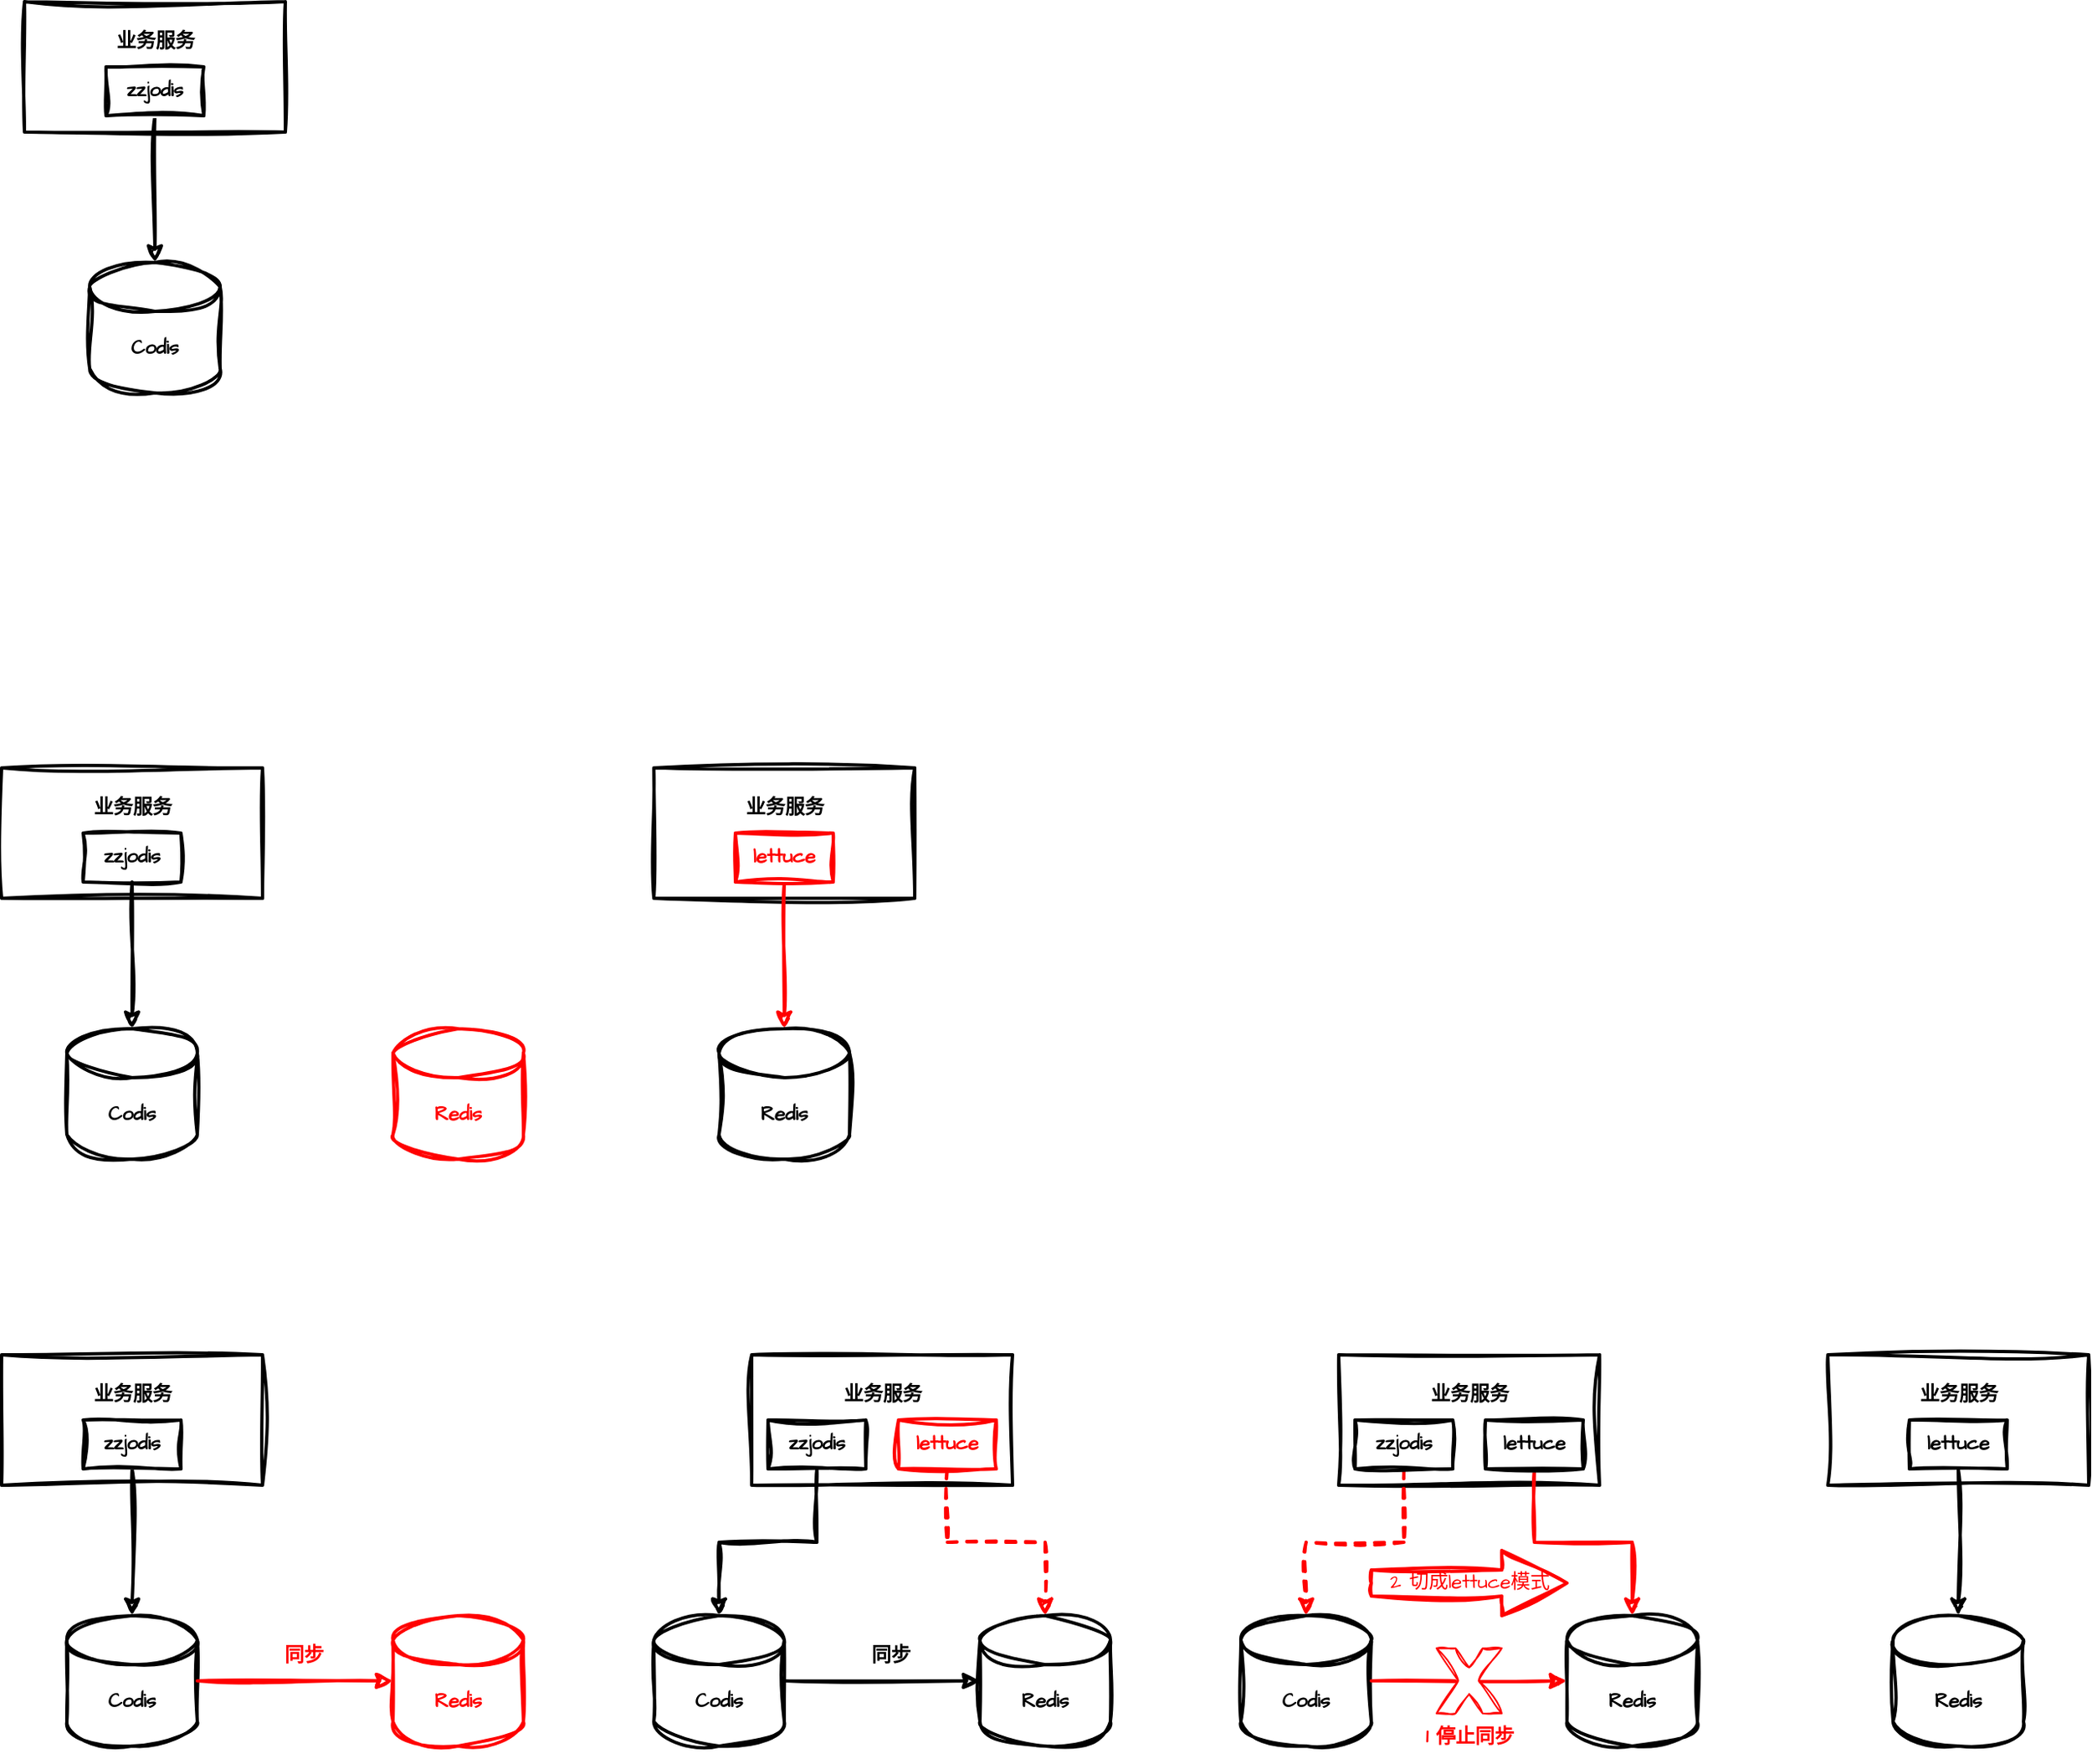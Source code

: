 <mxfile version="24.8.6">
  <diagram name="第 1 页" id="iTuly4HzKMFBhw6RQ6CH">
    <mxGraphModel dx="957" dy="1930" grid="1" gridSize="10" guides="1" tooltips="1" connect="1" arrows="1" fold="1" page="1" pageScale="1" pageWidth="827" pageHeight="1169" math="0" shadow="0">
      <root>
        <mxCell id="0" />
        <mxCell id="1" parent="0" />
        <mxCell id="lIwd8OMq5wrE3smnGBt2-1" value="" style="rounded=0;whiteSpace=wrap;html=1;sketch=1;hachureGap=4;jiggle=2;curveFitting=1;fontFamily=Architects Daughter;fontSource=https%3A%2F%2Ffonts.googleapis.com%2Fcss%3Ffamily%3DArchitects%2BDaughter;strokeWidth=2;" vertex="1" parent="1">
          <mxGeometry x="254" y="-270" width="160" height="80" as="geometry" />
        </mxCell>
        <mxCell id="lIwd8OMq5wrE3smnGBt2-4" style="edgeStyle=orthogonalEdgeStyle;rounded=0;sketch=1;hachureGap=4;jiggle=2;curveFitting=1;orthogonalLoop=1;jettySize=auto;html=1;exitX=0.5;exitY=1;exitDx=0;exitDy=0;fontFamily=Architects Daughter;fontSource=https%3A%2F%2Ffonts.googleapis.com%2Fcss%3Ffamily%3DArchitects%2BDaughter;strokeWidth=2;" edge="1" parent="1" source="lIwd8OMq5wrE3smnGBt2-2" target="lIwd8OMq5wrE3smnGBt2-3">
          <mxGeometry relative="1" as="geometry" />
        </mxCell>
        <mxCell id="lIwd8OMq5wrE3smnGBt2-2" value="&lt;b&gt;zzjodis&lt;/b&gt;" style="rounded=0;whiteSpace=wrap;html=1;sketch=1;hachureGap=4;jiggle=2;curveFitting=1;fontFamily=Architects Daughter;fontSource=https%3A%2F%2Ffonts.googleapis.com%2Fcss%3Ffamily%3DArchitects%2BDaughter;strokeWidth=2;" vertex="1" parent="1">
          <mxGeometry x="304" y="-230" width="60" height="30" as="geometry" />
        </mxCell>
        <mxCell id="lIwd8OMq5wrE3smnGBt2-3" value="&lt;b&gt;Codis&lt;/b&gt;" style="shape=cylinder3;whiteSpace=wrap;html=1;boundedLbl=1;backgroundOutline=1;size=15;sketch=1;hachureGap=4;jiggle=2;curveFitting=1;fontFamily=Architects Daughter;fontSource=https%3A%2F%2Ffonts.googleapis.com%2Fcss%3Ffamily%3DArchitects%2BDaughter;strokeWidth=2;" vertex="1" parent="1">
          <mxGeometry x="294" y="-110" width="80" height="80" as="geometry" />
        </mxCell>
        <mxCell id="lIwd8OMq5wrE3smnGBt2-5" value="&lt;b&gt;业务服务&lt;/b&gt;" style="text;html=1;align=center;verticalAlign=middle;resizable=0;points=[];autosize=1;strokeColor=none;fillColor=none;fontFamily=Architects Daughter;fontSource=https%3A%2F%2Ffonts.googleapis.com%2Fcss%3Ffamily%3DArchitects%2BDaughter;" vertex="1" parent="1">
          <mxGeometry x="299" y="-260" width="70" height="30" as="geometry" />
        </mxCell>
        <mxCell id="lIwd8OMq5wrE3smnGBt2-6" value="" style="rounded=0;whiteSpace=wrap;html=1;sketch=1;hachureGap=4;jiggle=2;curveFitting=1;fontFamily=Architects Daughter;fontSource=https%3A%2F%2Ffonts.googleapis.com%2Fcss%3Ffamily%3DArchitects%2BDaughter;strokeWidth=2;" vertex="1" parent="1">
          <mxGeometry x="240" y="560" width="160" height="80" as="geometry" />
        </mxCell>
        <mxCell id="lIwd8OMq5wrE3smnGBt2-7" style="edgeStyle=orthogonalEdgeStyle;rounded=0;sketch=1;hachureGap=4;jiggle=2;curveFitting=1;orthogonalLoop=1;jettySize=auto;html=1;exitX=0.5;exitY=1;exitDx=0;exitDy=0;fontFamily=Architects Daughter;fontSource=https%3A%2F%2Ffonts.googleapis.com%2Fcss%3Ffamily%3DArchitects%2BDaughter;strokeWidth=2;" edge="1" parent="1" source="lIwd8OMq5wrE3smnGBt2-8" target="lIwd8OMq5wrE3smnGBt2-9">
          <mxGeometry relative="1" as="geometry" />
        </mxCell>
        <mxCell id="lIwd8OMq5wrE3smnGBt2-8" value="&lt;b&gt;zzjodis&lt;/b&gt;" style="rounded=0;whiteSpace=wrap;html=1;sketch=1;hachureGap=4;jiggle=2;curveFitting=1;fontFamily=Architects Daughter;fontSource=https%3A%2F%2Ffonts.googleapis.com%2Fcss%3Ffamily%3DArchitects%2BDaughter;strokeWidth=2;" vertex="1" parent="1">
          <mxGeometry x="290" y="600" width="60" height="30" as="geometry" />
        </mxCell>
        <mxCell id="lIwd8OMq5wrE3smnGBt2-9" value="&lt;b&gt;Codis&lt;/b&gt;" style="shape=cylinder3;whiteSpace=wrap;html=1;boundedLbl=1;backgroundOutline=1;size=15;sketch=1;hachureGap=4;jiggle=2;curveFitting=1;fontFamily=Architects Daughter;fontSource=https%3A%2F%2Ffonts.googleapis.com%2Fcss%3Ffamily%3DArchitects%2BDaughter;strokeWidth=2;" vertex="1" parent="1">
          <mxGeometry x="280" y="720" width="80" height="80" as="geometry" />
        </mxCell>
        <mxCell id="lIwd8OMq5wrE3smnGBt2-10" value="&lt;b&gt;业务服务&lt;/b&gt;" style="text;html=1;align=center;verticalAlign=middle;resizable=0;points=[];autosize=1;strokeColor=none;fillColor=none;fontFamily=Architects Daughter;fontSource=https%3A%2F%2Ffonts.googleapis.com%2Fcss%3Ffamily%3DArchitects%2BDaughter;" vertex="1" parent="1">
          <mxGeometry x="285" y="570" width="70" height="30" as="geometry" />
        </mxCell>
        <mxCell id="lIwd8OMq5wrE3smnGBt2-11" value="&lt;b&gt;&lt;font color=&quot;#ff0000&quot;&gt;Redis&lt;/font&gt;&lt;/b&gt;" style="shape=cylinder3;whiteSpace=wrap;html=1;boundedLbl=1;backgroundOutline=1;size=15;sketch=1;hachureGap=4;jiggle=2;curveFitting=1;fontFamily=Architects Daughter;fontSource=https%3A%2F%2Ffonts.googleapis.com%2Fcss%3Ffamily%3DArchitects%2BDaughter;strokeWidth=2;strokeColor=#FF0000;" vertex="1" parent="1">
          <mxGeometry x="480" y="720" width="80" height="80" as="geometry" />
        </mxCell>
        <mxCell id="lIwd8OMq5wrE3smnGBt2-12" style="edgeStyle=orthogonalEdgeStyle;rounded=0;sketch=1;hachureGap=4;jiggle=2;curveFitting=1;orthogonalLoop=1;jettySize=auto;html=1;exitX=1;exitY=0.5;exitDx=0;exitDy=0;exitPerimeter=0;entryX=0;entryY=0.5;entryDx=0;entryDy=0;entryPerimeter=0;fontFamily=Architects Daughter;fontSource=https%3A%2F%2Ffonts.googleapis.com%2Fcss%3Ffamily%3DArchitects%2BDaughter;strokeWidth=2;strokeColor=#FF0000;" edge="1" parent="1" source="lIwd8OMq5wrE3smnGBt2-9" target="lIwd8OMq5wrE3smnGBt2-11">
          <mxGeometry relative="1" as="geometry" />
        </mxCell>
        <mxCell id="lIwd8OMq5wrE3smnGBt2-13" value="&lt;b&gt;&lt;font color=&quot;#ff0000&quot;&gt;同步&lt;/font&gt;&lt;/b&gt;" style="text;html=1;align=center;verticalAlign=middle;resizable=0;points=[];autosize=1;strokeColor=none;fillColor=none;fontFamily=Architects Daughter;fontSource=https%3A%2F%2Ffonts.googleapis.com%2Fcss%3Ffamily%3DArchitects%2BDaughter;" vertex="1" parent="1">
          <mxGeometry x="400" y="730" width="50" height="30" as="geometry" />
        </mxCell>
        <mxCell id="lIwd8OMq5wrE3smnGBt2-14" value="" style="rounded=0;whiteSpace=wrap;html=1;sketch=1;hachureGap=4;jiggle=2;curveFitting=1;fontFamily=Architects Daughter;fontSource=https%3A%2F%2Ffonts.googleapis.com%2Fcss%3Ffamily%3DArchitects%2BDaughter;strokeWidth=2;" vertex="1" parent="1">
          <mxGeometry x="700" y="560" width="160" height="80" as="geometry" />
        </mxCell>
        <mxCell id="lIwd8OMq5wrE3smnGBt2-15" style="edgeStyle=orthogonalEdgeStyle;rounded=0;sketch=1;hachureGap=4;jiggle=2;curveFitting=1;orthogonalLoop=1;jettySize=auto;html=1;exitX=0.5;exitY=1;exitDx=0;exitDy=0;fontFamily=Architects Daughter;fontSource=https%3A%2F%2Ffonts.googleapis.com%2Fcss%3Ffamily%3DArchitects%2BDaughter;strokeWidth=2;" edge="1" parent="1" source="lIwd8OMq5wrE3smnGBt2-16" target="lIwd8OMq5wrE3smnGBt2-17">
          <mxGeometry relative="1" as="geometry" />
        </mxCell>
        <mxCell id="lIwd8OMq5wrE3smnGBt2-16" value="&lt;b&gt;zzjodis&lt;/b&gt;" style="rounded=0;whiteSpace=wrap;html=1;sketch=1;hachureGap=4;jiggle=2;curveFitting=1;fontFamily=Architects Daughter;fontSource=https%3A%2F%2Ffonts.googleapis.com%2Fcss%3Ffamily%3DArchitects%2BDaughter;strokeWidth=2;" vertex="1" parent="1">
          <mxGeometry x="710" y="600" width="60" height="30" as="geometry" />
        </mxCell>
        <mxCell id="lIwd8OMq5wrE3smnGBt2-17" value="&lt;b&gt;Codis&lt;/b&gt;" style="shape=cylinder3;whiteSpace=wrap;html=1;boundedLbl=1;backgroundOutline=1;size=15;sketch=1;hachureGap=4;jiggle=2;curveFitting=1;fontFamily=Architects Daughter;fontSource=https%3A%2F%2Ffonts.googleapis.com%2Fcss%3Ffamily%3DArchitects%2BDaughter;strokeWidth=2;" vertex="1" parent="1">
          <mxGeometry x="640" y="720" width="80" height="80" as="geometry" />
        </mxCell>
        <mxCell id="lIwd8OMq5wrE3smnGBt2-18" value="&lt;b&gt;业务服务&lt;/b&gt;" style="text;html=1;align=center;verticalAlign=middle;resizable=0;points=[];autosize=1;strokeColor=none;fillColor=none;fontFamily=Architects Daughter;fontSource=https%3A%2F%2Ffonts.googleapis.com%2Fcss%3Ffamily%3DArchitects%2BDaughter;" vertex="1" parent="1">
          <mxGeometry x="745" y="570" width="70" height="30" as="geometry" />
        </mxCell>
        <mxCell id="lIwd8OMq5wrE3smnGBt2-19" value="&lt;b&gt;Redis&lt;/b&gt;" style="shape=cylinder3;whiteSpace=wrap;html=1;boundedLbl=1;backgroundOutline=1;size=15;sketch=1;hachureGap=4;jiggle=2;curveFitting=1;fontFamily=Architects Daughter;fontSource=https%3A%2F%2Ffonts.googleapis.com%2Fcss%3Ffamily%3DArchitects%2BDaughter;strokeWidth=2;" vertex="1" parent="1">
          <mxGeometry x="840" y="720" width="80" height="80" as="geometry" />
        </mxCell>
        <mxCell id="lIwd8OMq5wrE3smnGBt2-20" style="edgeStyle=orthogonalEdgeStyle;rounded=0;sketch=1;hachureGap=4;jiggle=2;curveFitting=1;orthogonalLoop=1;jettySize=auto;html=1;exitX=1;exitY=0.5;exitDx=0;exitDy=0;exitPerimeter=0;entryX=0;entryY=0.5;entryDx=0;entryDy=0;entryPerimeter=0;fontFamily=Architects Daughter;fontSource=https%3A%2F%2Ffonts.googleapis.com%2Fcss%3Ffamily%3DArchitects%2BDaughter;strokeWidth=2;strokeColor=#000000;" edge="1" parent="1" source="lIwd8OMq5wrE3smnGBt2-17" target="lIwd8OMq5wrE3smnGBt2-19">
          <mxGeometry relative="1" as="geometry" />
        </mxCell>
        <mxCell id="lIwd8OMq5wrE3smnGBt2-21" value="&lt;b&gt;同步&lt;/b&gt;" style="text;html=1;align=center;verticalAlign=middle;resizable=0;points=[];autosize=1;strokeColor=none;fillColor=none;fontFamily=Architects Daughter;fontSource=https%3A%2F%2Ffonts.googleapis.com%2Fcss%3Ffamily%3DArchitects%2BDaughter;" vertex="1" parent="1">
          <mxGeometry x="760" y="730" width="50" height="30" as="geometry" />
        </mxCell>
        <mxCell id="lIwd8OMq5wrE3smnGBt2-24" style="edgeStyle=orthogonalEdgeStyle;rounded=0;sketch=1;hachureGap=4;jiggle=2;curveFitting=1;orthogonalLoop=1;jettySize=auto;html=1;exitX=0.5;exitY=1;exitDx=0;exitDy=0;fontFamily=Architects Daughter;fontSource=https%3A%2F%2Ffonts.googleapis.com%2Fcss%3Ffamily%3DArchitects%2BDaughter;strokeWidth=2;dashed=1;strokeColor=#FF0000;" edge="1" parent="1" source="lIwd8OMq5wrE3smnGBt2-22" target="lIwd8OMq5wrE3smnGBt2-19">
          <mxGeometry relative="1" as="geometry" />
        </mxCell>
        <mxCell id="lIwd8OMq5wrE3smnGBt2-22" value="&lt;b&gt;&lt;font color=&quot;#ff0000&quot;&gt;lettuce&lt;/font&gt;&lt;/b&gt;" style="rounded=0;whiteSpace=wrap;html=1;sketch=1;hachureGap=4;jiggle=2;curveFitting=1;fontFamily=Architects Daughter;fontSource=https%3A%2F%2Ffonts.googleapis.com%2Fcss%3Ffamily%3DArchitects%2BDaughter;strokeWidth=2;strokeColor=#FF0000;" vertex="1" parent="1">
          <mxGeometry x="790" y="600" width="60" height="30" as="geometry" />
        </mxCell>
        <mxCell id="lIwd8OMq5wrE3smnGBt2-25" value="" style="rounded=0;whiteSpace=wrap;html=1;sketch=1;hachureGap=4;jiggle=2;curveFitting=1;fontFamily=Architects Daughter;fontSource=https%3A%2F%2Ffonts.googleapis.com%2Fcss%3Ffamily%3DArchitects%2BDaughter;strokeWidth=2;" vertex="1" parent="1">
          <mxGeometry x="1060" y="560" width="160" height="80" as="geometry" />
        </mxCell>
        <mxCell id="lIwd8OMq5wrE3smnGBt2-26" style="edgeStyle=orthogonalEdgeStyle;rounded=0;sketch=1;hachureGap=4;jiggle=2;curveFitting=1;orthogonalLoop=1;jettySize=auto;html=1;exitX=0.5;exitY=1;exitDx=0;exitDy=0;fontFamily=Architects Daughter;fontSource=https%3A%2F%2Ffonts.googleapis.com%2Fcss%3Ffamily%3DArchitects%2BDaughter;strokeWidth=2;dashed=1;strokeColor=#FF0000;" edge="1" parent="1" source="lIwd8OMq5wrE3smnGBt2-27" target="lIwd8OMq5wrE3smnGBt2-28">
          <mxGeometry relative="1" as="geometry" />
        </mxCell>
        <mxCell id="lIwd8OMq5wrE3smnGBt2-27" value="&lt;b&gt;zzjodis&lt;/b&gt;" style="rounded=0;whiteSpace=wrap;html=1;sketch=1;hachureGap=4;jiggle=2;curveFitting=1;fontFamily=Architects Daughter;fontSource=https%3A%2F%2Ffonts.googleapis.com%2Fcss%3Ffamily%3DArchitects%2BDaughter;strokeWidth=2;" vertex="1" parent="1">
          <mxGeometry x="1070" y="600" width="60" height="30" as="geometry" />
        </mxCell>
        <mxCell id="lIwd8OMq5wrE3smnGBt2-28" value="&lt;b&gt;Codis&lt;/b&gt;" style="shape=cylinder3;whiteSpace=wrap;html=1;boundedLbl=1;backgroundOutline=1;size=15;sketch=1;hachureGap=4;jiggle=2;curveFitting=1;fontFamily=Architects Daughter;fontSource=https%3A%2F%2Ffonts.googleapis.com%2Fcss%3Ffamily%3DArchitects%2BDaughter;strokeWidth=2;" vertex="1" parent="1">
          <mxGeometry x="1000" y="720" width="80" height="80" as="geometry" />
        </mxCell>
        <mxCell id="lIwd8OMq5wrE3smnGBt2-29" value="&lt;b&gt;业务服务&lt;/b&gt;" style="text;html=1;align=center;verticalAlign=middle;resizable=0;points=[];autosize=1;strokeColor=none;fillColor=none;fontFamily=Architects Daughter;fontSource=https%3A%2F%2Ffonts.googleapis.com%2Fcss%3Ffamily%3DArchitects%2BDaughter;" vertex="1" parent="1">
          <mxGeometry x="1105" y="570" width="70" height="30" as="geometry" />
        </mxCell>
        <mxCell id="lIwd8OMq5wrE3smnGBt2-30" value="&lt;b&gt;Redis&lt;/b&gt;" style="shape=cylinder3;whiteSpace=wrap;html=1;boundedLbl=1;backgroundOutline=1;size=15;sketch=1;hachureGap=4;jiggle=2;curveFitting=1;fontFamily=Architects Daughter;fontSource=https%3A%2F%2Ffonts.googleapis.com%2Fcss%3Ffamily%3DArchitects%2BDaughter;strokeWidth=2;" vertex="1" parent="1">
          <mxGeometry x="1200" y="720" width="80" height="80" as="geometry" />
        </mxCell>
        <mxCell id="lIwd8OMq5wrE3smnGBt2-31" style="edgeStyle=orthogonalEdgeStyle;rounded=0;sketch=1;hachureGap=4;jiggle=2;curveFitting=1;orthogonalLoop=1;jettySize=auto;html=1;exitX=1;exitY=0.5;exitDx=0;exitDy=0;exitPerimeter=0;entryX=0;entryY=0.5;entryDx=0;entryDy=0;entryPerimeter=0;fontFamily=Architects Daughter;fontSource=https%3A%2F%2Ffonts.googleapis.com%2Fcss%3Ffamily%3DArchitects%2BDaughter;strokeWidth=2;strokeColor=#FF0000;" edge="1" parent="1" source="lIwd8OMq5wrE3smnGBt2-28" target="lIwd8OMq5wrE3smnGBt2-30">
          <mxGeometry relative="1" as="geometry" />
        </mxCell>
        <mxCell id="lIwd8OMq5wrE3smnGBt2-32" value="&lt;b&gt;&lt;font color=&quot;#ff0000&quot;&gt;1 停止同步&lt;/font&gt;&lt;/b&gt;" style="text;html=1;align=center;verticalAlign=middle;resizable=0;points=[];autosize=1;strokeColor=none;fillColor=none;fontFamily=Architects Daughter;fontSource=https%3A%2F%2Ffonts.googleapis.com%2Fcss%3Ffamily%3DArchitects%2BDaughter;" vertex="1" parent="1">
          <mxGeometry x="1100" y="780" width="80" height="30" as="geometry" />
        </mxCell>
        <mxCell id="lIwd8OMq5wrE3smnGBt2-33" style="edgeStyle=orthogonalEdgeStyle;rounded=0;sketch=1;hachureGap=4;jiggle=2;curveFitting=1;orthogonalLoop=1;jettySize=auto;html=1;exitX=0.5;exitY=1;exitDx=0;exitDy=0;fontFamily=Architects Daughter;fontSource=https%3A%2F%2Ffonts.googleapis.com%2Fcss%3Ffamily%3DArchitects%2BDaughter;strokeWidth=2;strokeColor=#FF0000;" edge="1" parent="1" source="lIwd8OMq5wrE3smnGBt2-34" target="lIwd8OMq5wrE3smnGBt2-30">
          <mxGeometry relative="1" as="geometry" />
        </mxCell>
        <mxCell id="lIwd8OMq5wrE3smnGBt2-34" value="&lt;b&gt;lettuce&lt;/b&gt;" style="rounded=0;whiteSpace=wrap;html=1;sketch=1;hachureGap=4;jiggle=2;curveFitting=1;fontFamily=Architects Daughter;fontSource=https%3A%2F%2Ffonts.googleapis.com%2Fcss%3Ffamily%3DArchitects%2BDaughter;strokeWidth=2;strokeColor=#000000;" vertex="1" parent="1">
          <mxGeometry x="1150" y="600" width="60" height="30" as="geometry" />
        </mxCell>
        <mxCell id="lIwd8OMq5wrE3smnGBt2-35" value="" style="verticalLabelPosition=bottom;verticalAlign=top;html=1;shape=mxgraph.basic.x;sketch=1;hachureGap=4;jiggle=2;curveFitting=1;fontFamily=Architects Daughter;fontSource=https%3A%2F%2Ffonts.googleapis.com%2Fcss%3Ffamily%3DArchitects%2BDaughter;strokeColor=#FF0000;" vertex="1" parent="1">
          <mxGeometry x="1120" y="740" width="40" height="40" as="geometry" />
        </mxCell>
        <mxCell id="lIwd8OMq5wrE3smnGBt2-38" value="&lt;font color=&quot;#ff0000&quot;&gt;2 切成lettuce模式&lt;/font&gt;" style="html=1;shadow=0;dashed=0;align=center;verticalAlign=middle;shape=mxgraph.arrows2.arrow;dy=0.6;dx=40;notch=0;sketch=1;hachureGap=4;jiggle=2;curveFitting=1;fontFamily=Architects Daughter;fontSource=https%3A%2F%2Ffonts.googleapis.com%2Fcss%3Ffamily%3DArchitects%2BDaughter;strokeWidth=2;strokeColor=#FF0000;" vertex="1" parent="1">
          <mxGeometry x="1080" y="680" width="120" height="40" as="geometry" />
        </mxCell>
        <mxCell id="lIwd8OMq5wrE3smnGBt2-39" value="" style="rounded=0;whiteSpace=wrap;html=1;sketch=1;hachureGap=4;jiggle=2;curveFitting=1;fontFamily=Architects Daughter;fontSource=https%3A%2F%2Ffonts.googleapis.com%2Fcss%3Ffamily%3DArchitects%2BDaughter;strokeWidth=2;" vertex="1" parent="1">
          <mxGeometry x="1360" y="560" width="160" height="80" as="geometry" />
        </mxCell>
        <mxCell id="lIwd8OMq5wrE3smnGBt2-43" value="&lt;b&gt;业务服务&lt;/b&gt;" style="text;html=1;align=center;verticalAlign=middle;resizable=0;points=[];autosize=1;strokeColor=none;fillColor=none;fontFamily=Architects Daughter;fontSource=https%3A%2F%2Ffonts.googleapis.com%2Fcss%3Ffamily%3DArchitects%2BDaughter;" vertex="1" parent="1">
          <mxGeometry x="1405" y="570" width="70" height="30" as="geometry" />
        </mxCell>
        <mxCell id="lIwd8OMq5wrE3smnGBt2-44" value="&lt;b&gt;Redis&lt;/b&gt;" style="shape=cylinder3;whiteSpace=wrap;html=1;boundedLbl=1;backgroundOutline=1;size=15;sketch=1;hachureGap=4;jiggle=2;curveFitting=1;fontFamily=Architects Daughter;fontSource=https%3A%2F%2Ffonts.googleapis.com%2Fcss%3Ffamily%3DArchitects%2BDaughter;strokeWidth=2;" vertex="1" parent="1">
          <mxGeometry x="1400" y="720" width="80" height="80" as="geometry" />
        </mxCell>
        <mxCell id="lIwd8OMq5wrE3smnGBt2-47" style="edgeStyle=orthogonalEdgeStyle;rounded=0;sketch=1;hachureGap=4;jiggle=2;curveFitting=1;orthogonalLoop=1;jettySize=auto;html=1;exitX=0.5;exitY=1;exitDx=0;exitDy=0;fontFamily=Architects Daughter;fontSource=https%3A%2F%2Ffonts.googleapis.com%2Fcss%3Ffamily%3DArchitects%2BDaughter;strokeWidth=2;strokeColor=#000000;" edge="1" parent="1" source="lIwd8OMq5wrE3smnGBt2-48" target="lIwd8OMq5wrE3smnGBt2-44">
          <mxGeometry relative="1" as="geometry" />
        </mxCell>
        <mxCell id="lIwd8OMq5wrE3smnGBt2-48" value="&lt;b&gt;lettuce&lt;/b&gt;" style="rounded=0;whiteSpace=wrap;html=1;sketch=1;hachureGap=4;jiggle=2;curveFitting=1;fontFamily=Architects Daughter;fontSource=https%3A%2F%2Ffonts.googleapis.com%2Fcss%3Ffamily%3DArchitects%2BDaughter;strokeWidth=2;strokeColor=#000000;" vertex="1" parent="1">
          <mxGeometry x="1410" y="600" width="60" height="30" as="geometry" />
        </mxCell>
        <mxCell id="lIwd8OMq5wrE3smnGBt2-51" value="" style="rounded=0;whiteSpace=wrap;html=1;sketch=1;hachureGap=4;jiggle=2;curveFitting=1;fontFamily=Architects Daughter;fontSource=https%3A%2F%2Ffonts.googleapis.com%2Fcss%3Ffamily%3DArchitects%2BDaughter;strokeWidth=2;" vertex="1" parent="1">
          <mxGeometry x="240" y="200" width="160" height="80" as="geometry" />
        </mxCell>
        <mxCell id="lIwd8OMq5wrE3smnGBt2-52" style="edgeStyle=orthogonalEdgeStyle;rounded=0;sketch=1;hachureGap=4;jiggle=2;curveFitting=1;orthogonalLoop=1;jettySize=auto;html=1;exitX=0.5;exitY=1;exitDx=0;exitDy=0;fontFamily=Architects Daughter;fontSource=https%3A%2F%2Ffonts.googleapis.com%2Fcss%3Ffamily%3DArchitects%2BDaughter;strokeWidth=2;" edge="1" parent="1" source="lIwd8OMq5wrE3smnGBt2-53" target="lIwd8OMq5wrE3smnGBt2-54">
          <mxGeometry relative="1" as="geometry" />
        </mxCell>
        <mxCell id="lIwd8OMq5wrE3smnGBt2-53" value="&lt;b&gt;zzjodis&lt;/b&gt;" style="rounded=0;whiteSpace=wrap;html=1;sketch=1;hachureGap=4;jiggle=2;curveFitting=1;fontFamily=Architects Daughter;fontSource=https%3A%2F%2Ffonts.googleapis.com%2Fcss%3Ffamily%3DArchitects%2BDaughter;strokeWidth=2;" vertex="1" parent="1">
          <mxGeometry x="290" y="240" width="60" height="30" as="geometry" />
        </mxCell>
        <mxCell id="lIwd8OMq5wrE3smnGBt2-54" value="&lt;b&gt;Codis&lt;/b&gt;" style="shape=cylinder3;whiteSpace=wrap;html=1;boundedLbl=1;backgroundOutline=1;size=15;sketch=1;hachureGap=4;jiggle=2;curveFitting=1;fontFamily=Architects Daughter;fontSource=https%3A%2F%2Ffonts.googleapis.com%2Fcss%3Ffamily%3DArchitects%2BDaughter;strokeWidth=2;" vertex="1" parent="1">
          <mxGeometry x="280" y="360" width="80" height="80" as="geometry" />
        </mxCell>
        <mxCell id="lIwd8OMq5wrE3smnGBt2-55" value="&lt;b&gt;业务服务&lt;/b&gt;" style="text;html=1;align=center;verticalAlign=middle;resizable=0;points=[];autosize=1;strokeColor=none;fillColor=none;fontFamily=Architects Daughter;fontSource=https%3A%2F%2Ffonts.googleapis.com%2Fcss%3Ffamily%3DArchitects%2BDaughter;" vertex="1" parent="1">
          <mxGeometry x="285" y="210" width="70" height="30" as="geometry" />
        </mxCell>
        <mxCell id="lIwd8OMq5wrE3smnGBt2-56" value="&lt;b&gt;&lt;font color=&quot;#ff0000&quot;&gt;Redis&lt;/font&gt;&lt;/b&gt;" style="shape=cylinder3;whiteSpace=wrap;html=1;boundedLbl=1;backgroundOutline=1;size=15;sketch=1;hachureGap=4;jiggle=2;curveFitting=1;fontFamily=Architects Daughter;fontSource=https%3A%2F%2Ffonts.googleapis.com%2Fcss%3Ffamily%3DArchitects%2BDaughter;strokeWidth=2;strokeColor=#FF0000;" vertex="1" parent="1">
          <mxGeometry x="480" y="360" width="80" height="80" as="geometry" />
        </mxCell>
        <mxCell id="lIwd8OMq5wrE3smnGBt2-59" value="" style="rounded=0;whiteSpace=wrap;html=1;sketch=1;hachureGap=4;jiggle=2;curveFitting=1;fontFamily=Architects Daughter;fontSource=https%3A%2F%2Ffonts.googleapis.com%2Fcss%3Ffamily%3DArchitects%2BDaughter;strokeWidth=2;" vertex="1" parent="1">
          <mxGeometry x="640" y="200" width="160" height="80" as="geometry" />
        </mxCell>
        <mxCell id="lIwd8OMq5wrE3smnGBt2-60" value="&lt;b&gt;业务服务&lt;/b&gt;" style="text;html=1;align=center;verticalAlign=middle;resizable=0;points=[];autosize=1;strokeColor=none;fillColor=none;fontFamily=Architects Daughter;fontSource=https%3A%2F%2Ffonts.googleapis.com%2Fcss%3Ffamily%3DArchitects%2BDaughter;" vertex="1" parent="1">
          <mxGeometry x="685" y="210" width="70" height="30" as="geometry" />
        </mxCell>
        <mxCell id="lIwd8OMq5wrE3smnGBt2-61" value="&lt;b&gt;Redis&lt;/b&gt;" style="shape=cylinder3;whiteSpace=wrap;html=1;boundedLbl=1;backgroundOutline=1;size=15;sketch=1;hachureGap=4;jiggle=2;curveFitting=1;fontFamily=Architects Daughter;fontSource=https%3A%2F%2Ffonts.googleapis.com%2Fcss%3Ffamily%3DArchitects%2BDaughter;strokeWidth=2;" vertex="1" parent="1">
          <mxGeometry x="680" y="360" width="80" height="80" as="geometry" />
        </mxCell>
        <mxCell id="lIwd8OMq5wrE3smnGBt2-62" style="edgeStyle=orthogonalEdgeStyle;rounded=0;sketch=1;hachureGap=4;jiggle=2;curveFitting=1;orthogonalLoop=1;jettySize=auto;html=1;exitX=0.5;exitY=1;exitDx=0;exitDy=0;fontFamily=Architects Daughter;fontSource=https%3A%2F%2Ffonts.googleapis.com%2Fcss%3Ffamily%3DArchitects%2BDaughter;strokeWidth=2;strokeColor=#FF0000;" edge="1" parent="1" source="lIwd8OMq5wrE3smnGBt2-63" target="lIwd8OMq5wrE3smnGBt2-61">
          <mxGeometry relative="1" as="geometry" />
        </mxCell>
        <mxCell id="lIwd8OMq5wrE3smnGBt2-63" value="&lt;b&gt;&lt;font color=&quot;#ff0000&quot;&gt;lettuce&lt;/font&gt;&lt;/b&gt;" style="rounded=0;whiteSpace=wrap;html=1;sketch=1;hachureGap=4;jiggle=2;curveFitting=1;fontFamily=Architects Daughter;fontSource=https%3A%2F%2Ffonts.googleapis.com%2Fcss%3Ffamily%3DArchitects%2BDaughter;strokeWidth=2;strokeColor=#FF0000;" vertex="1" parent="1">
          <mxGeometry x="690" y="240" width="60" height="30" as="geometry" />
        </mxCell>
      </root>
    </mxGraphModel>
  </diagram>
</mxfile>
